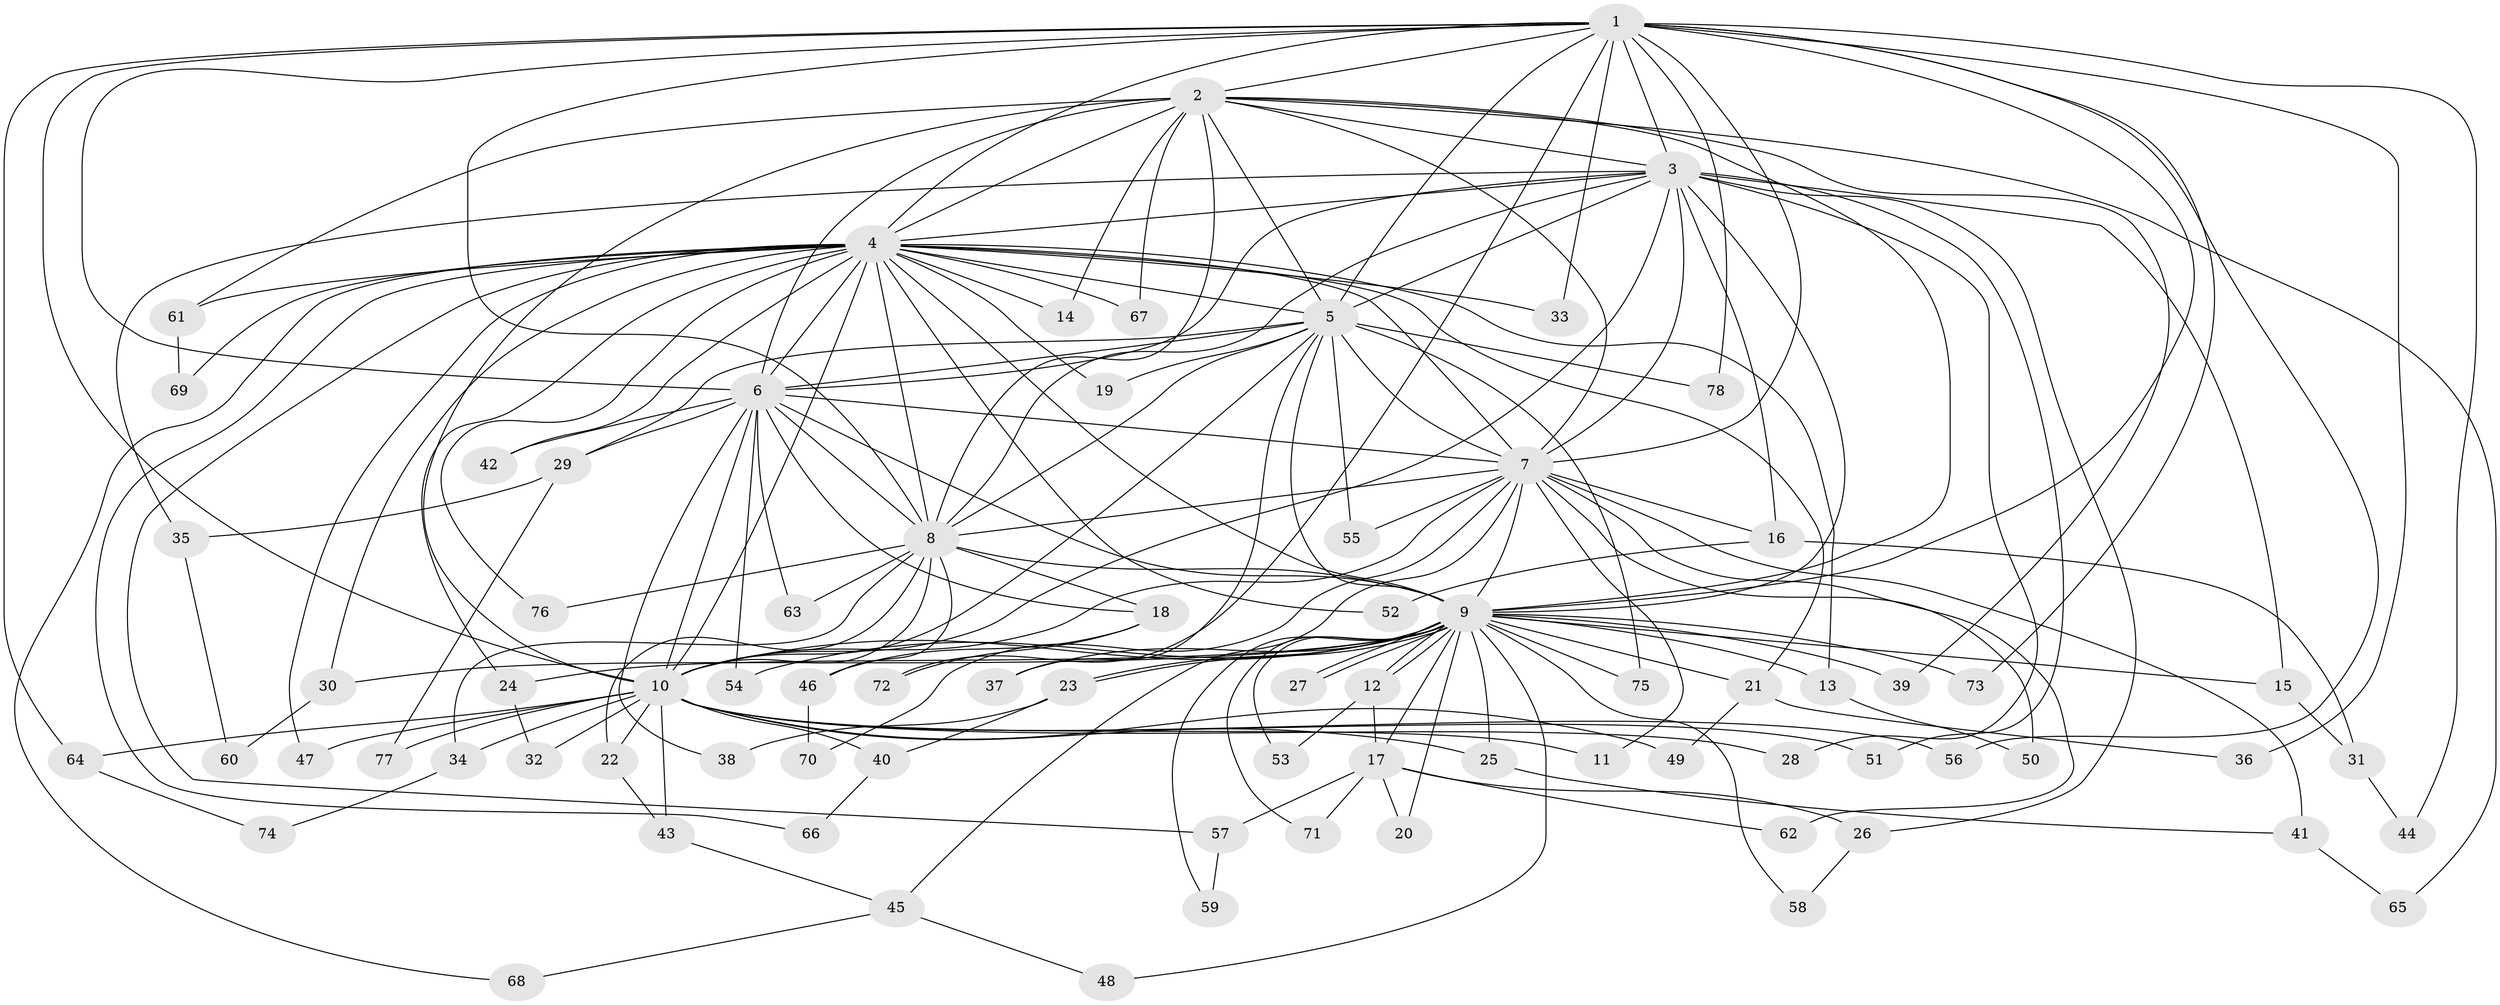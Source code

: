 // coarse degree distribution, {16: 0.03508771929824561, 13: 0.017543859649122806, 15: 0.03508771929824561, 23: 0.017543859649122806, 14: 0.017543859649122806, 17: 0.017543859649122806, 32: 0.017543859649122806, 21: 0.017543859649122806, 2: 0.45614035087719296, 3: 0.2631578947368421, 4: 0.08771929824561403, 7: 0.017543859649122806}
// Generated by graph-tools (version 1.1) at 2025/41/03/06/25 10:41:44]
// undirected, 78 vertices, 181 edges
graph export_dot {
graph [start="1"]
  node [color=gray90,style=filled];
  1;
  2;
  3;
  4;
  5;
  6;
  7;
  8;
  9;
  10;
  11;
  12;
  13;
  14;
  15;
  16;
  17;
  18;
  19;
  20;
  21;
  22;
  23;
  24;
  25;
  26;
  27;
  28;
  29;
  30;
  31;
  32;
  33;
  34;
  35;
  36;
  37;
  38;
  39;
  40;
  41;
  42;
  43;
  44;
  45;
  46;
  47;
  48;
  49;
  50;
  51;
  52;
  53;
  54;
  55;
  56;
  57;
  58;
  59;
  60;
  61;
  62;
  63;
  64;
  65;
  66;
  67;
  68;
  69;
  70;
  71;
  72;
  73;
  74;
  75;
  76;
  77;
  78;
  1 -- 2;
  1 -- 3;
  1 -- 4;
  1 -- 5;
  1 -- 6;
  1 -- 7;
  1 -- 8;
  1 -- 9;
  1 -- 10;
  1 -- 33;
  1 -- 36;
  1 -- 44;
  1 -- 56;
  1 -- 64;
  1 -- 72;
  1 -- 73;
  1 -- 78;
  2 -- 3;
  2 -- 4;
  2 -- 5;
  2 -- 6;
  2 -- 7;
  2 -- 8;
  2 -- 9;
  2 -- 10;
  2 -- 14;
  2 -- 39;
  2 -- 61;
  2 -- 65;
  2 -- 67;
  3 -- 4;
  3 -- 5;
  3 -- 6;
  3 -- 7;
  3 -- 8;
  3 -- 9;
  3 -- 10;
  3 -- 15;
  3 -- 16;
  3 -- 26;
  3 -- 28;
  3 -- 35;
  3 -- 51;
  4 -- 5;
  4 -- 6;
  4 -- 7;
  4 -- 8;
  4 -- 9;
  4 -- 10;
  4 -- 13;
  4 -- 14;
  4 -- 19;
  4 -- 21;
  4 -- 24;
  4 -- 30;
  4 -- 33;
  4 -- 42;
  4 -- 47;
  4 -- 52;
  4 -- 57;
  4 -- 61;
  4 -- 66;
  4 -- 67;
  4 -- 68;
  4 -- 69;
  4 -- 76;
  5 -- 6;
  5 -- 7;
  5 -- 8;
  5 -- 9;
  5 -- 10;
  5 -- 19;
  5 -- 29;
  5 -- 37;
  5 -- 55;
  5 -- 75;
  5 -- 78;
  6 -- 7;
  6 -- 8;
  6 -- 9;
  6 -- 10;
  6 -- 18;
  6 -- 29;
  6 -- 38;
  6 -- 42;
  6 -- 54;
  6 -- 63;
  7 -- 8;
  7 -- 9;
  7 -- 10;
  7 -- 11;
  7 -- 16;
  7 -- 41;
  7 -- 45;
  7 -- 50;
  7 -- 55;
  7 -- 62;
  7 -- 70;
  8 -- 9;
  8 -- 10;
  8 -- 18;
  8 -- 22;
  8 -- 34;
  8 -- 46;
  8 -- 63;
  8 -- 76;
  9 -- 10;
  9 -- 12;
  9 -- 12;
  9 -- 13;
  9 -- 15;
  9 -- 17;
  9 -- 20;
  9 -- 21;
  9 -- 23;
  9 -- 23;
  9 -- 24;
  9 -- 25;
  9 -- 27;
  9 -- 27;
  9 -- 30;
  9 -- 37;
  9 -- 39;
  9 -- 48;
  9 -- 53;
  9 -- 54;
  9 -- 58;
  9 -- 59;
  9 -- 71;
  9 -- 73;
  9 -- 75;
  10 -- 11;
  10 -- 22;
  10 -- 25;
  10 -- 28;
  10 -- 32;
  10 -- 34;
  10 -- 40;
  10 -- 43;
  10 -- 47;
  10 -- 49;
  10 -- 51;
  10 -- 56;
  10 -- 64;
  10 -- 77;
  12 -- 17;
  12 -- 53;
  13 -- 50;
  15 -- 31;
  16 -- 31;
  16 -- 52;
  17 -- 20;
  17 -- 26;
  17 -- 57;
  17 -- 62;
  17 -- 71;
  18 -- 46;
  18 -- 72;
  21 -- 36;
  21 -- 49;
  22 -- 43;
  23 -- 38;
  23 -- 40;
  24 -- 32;
  25 -- 41;
  26 -- 58;
  29 -- 35;
  29 -- 77;
  30 -- 60;
  31 -- 44;
  34 -- 74;
  35 -- 60;
  40 -- 66;
  41 -- 65;
  43 -- 45;
  45 -- 48;
  45 -- 68;
  46 -- 70;
  57 -- 59;
  61 -- 69;
  64 -- 74;
}
